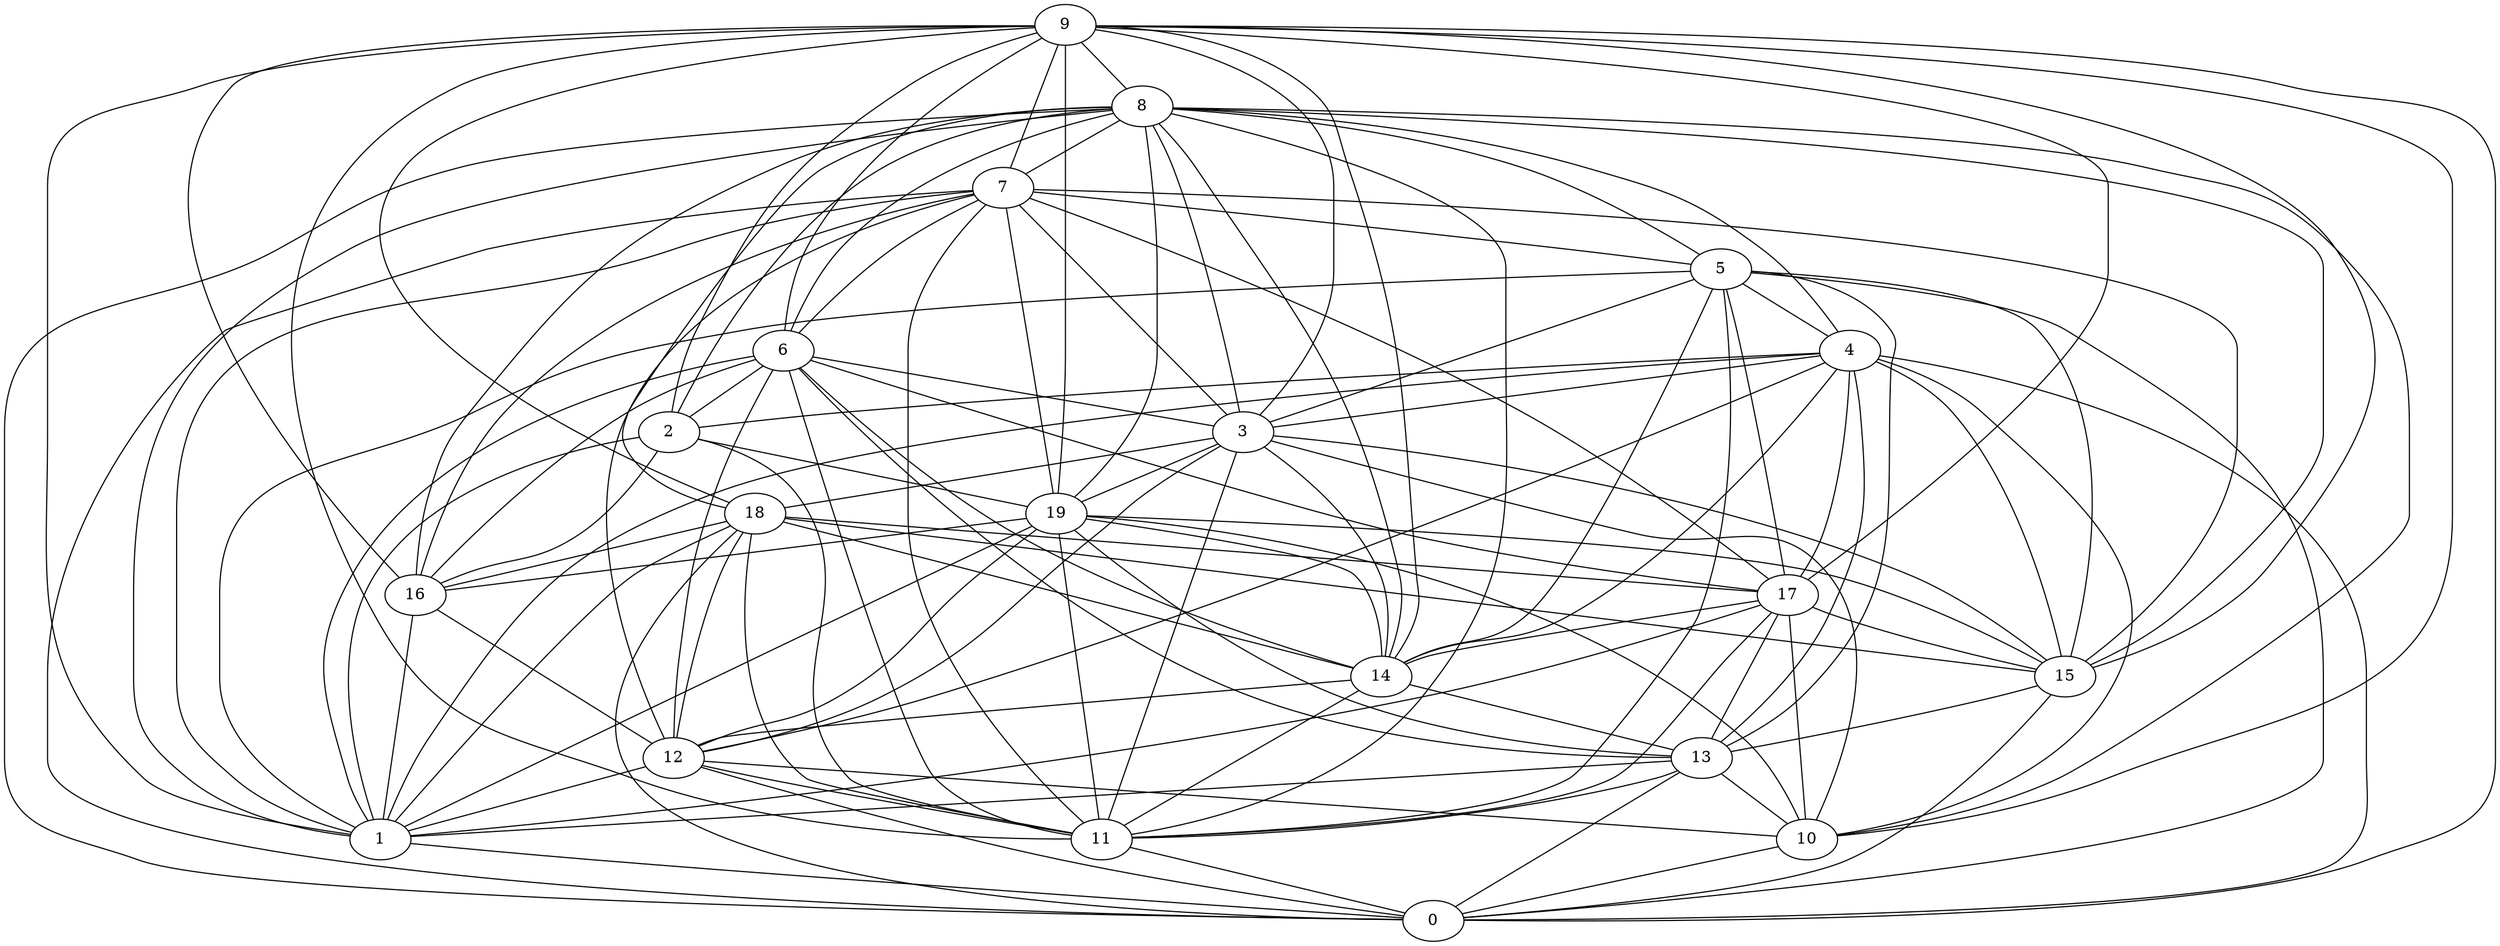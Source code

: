 digraph GG_graph {

subgraph G_graph {
edge [color = black]
"12" -> "10" [dir = none]
"12" -> "11" [dir = none]
"19" -> "11" [dir = none]
"19" -> "12" [dir = none]
"19" -> "16" [dir = none]
"19" -> "13" [dir = none]
"6" -> "17" [dir = none]
"6" -> "3" [dir = none]
"6" -> "14" [dir = none]
"14" -> "13" [dir = none]
"14" -> "11" [dir = none]
"15" -> "0" [dir = none]
"13" -> "10" [dir = none]
"13" -> "11" [dir = none]
"13" -> "1" [dir = none]
"8" -> "4" [dir = none]
"8" -> "15" [dir = none]
"8" -> "0" [dir = none]
"8" -> "19" [dir = none]
"8" -> "16" [dir = none]
"8" -> "6" [dir = none]
"8" -> "3" [dir = none]
"8" -> "5" [dir = none]
"9" -> "16" [dir = none]
"9" -> "7" [dir = none]
"9" -> "1" [dir = none]
"9" -> "3" [dir = none]
"9" -> "15" [dir = none]
"7" -> "19" [dir = none]
"7" -> "16" [dir = none]
"17" -> "11" [dir = none]
"17" -> "13" [dir = none]
"17" -> "1" [dir = none]
"17" -> "10" [dir = none]
"5" -> "4" [dir = none]
"5" -> "3" [dir = none]
"5" -> "17" [dir = none]
"16" -> "1" [dir = none]
"16" -> "12" [dir = none]
"3" -> "19" [dir = none]
"3" -> "18" [dir = none]
"3" -> "11" [dir = none]
"2" -> "19" [dir = none]
"2" -> "11" [dir = none]
"2" -> "16" [dir = none]
"18" -> "16" [dir = none]
"18" -> "14" [dir = none]
"18" -> "11" [dir = none]
"18" -> "17" [dir = none]
"18" -> "15" [dir = none]
"18" -> "0" [dir = none]
"18" -> "1" [dir = none]
"4" -> "2" [dir = none]
"4" -> "1" [dir = none]
"4" -> "3" [dir = none]
"4" -> "0" [dir = none]
"4" -> "14" [dir = none]
"9" -> "11" [dir = none]
"4" -> "12" [dir = none]
"4" -> "17" [dir = none]
"9" -> "14" [dir = none]
"11" -> "0" [dir = none]
"9" -> "10" [dir = none]
"17" -> "14" [dir = none]
"7" -> "3" [dir = none]
"13" -> "0" [dir = none]
"7" -> "15" [dir = none]
"6" -> "12" [dir = none]
"19" -> "15" [dir = none]
"5" -> "15" [dir = none]
"6" -> "16" [dir = none]
"19" -> "10" [dir = none]
"3" -> "15" [dir = none]
"5" -> "1" [dir = none]
"5" -> "11" [dir = none]
"8" -> "2" [dir = none]
"7" -> "6" [dir = none]
"2" -> "1" [dir = none]
"14" -> "12" [dir = none]
"3" -> "10" [dir = none]
"5" -> "13" [dir = none]
"8" -> "14" [dir = none]
"7" -> "0" [dir = none]
"4" -> "15" [dir = none]
"9" -> "0" [dir = none]
"8" -> "10" [dir = none]
"5" -> "14" [dir = none]
"12" -> "0" [dir = none]
"19" -> "14" [dir = none]
"10" -> "0" [dir = none]
"9" -> "2" [dir = none]
"17" -> "15" [dir = none]
"9" -> "8" [dir = none]
"3" -> "14" [dir = none]
"6" -> "1" [dir = none]
"8" -> "11" [dir = none]
"7" -> "1" [dir = none]
"4" -> "13" [dir = none]
"18" -> "12" [dir = none]
"12" -> "1" [dir = none]
"7" -> "12" [dir = none]
"7" -> "11" [dir = none]
"15" -> "13" [dir = none]
"1" -> "0" [dir = none]
"4" -> "10" [dir = none]
"5" -> "0" [dir = none]
"9" -> "6" [dir = none]
"6" -> "13" [dir = none]
"6" -> "2" [dir = none]
"8" -> "18" [dir = none]
"9" -> "18" [dir = none]
"9" -> "19" [dir = none]
"7" -> "5" [dir = none]
"9" -> "17" [dir = none]
"8" -> "1" [dir = none]
"6" -> "11" [dir = none]
"8" -> "7" [dir = none]
"3" -> "12" [dir = none]
"19" -> "1" [dir = none]
"7" -> "17" [dir = none]
}

}
